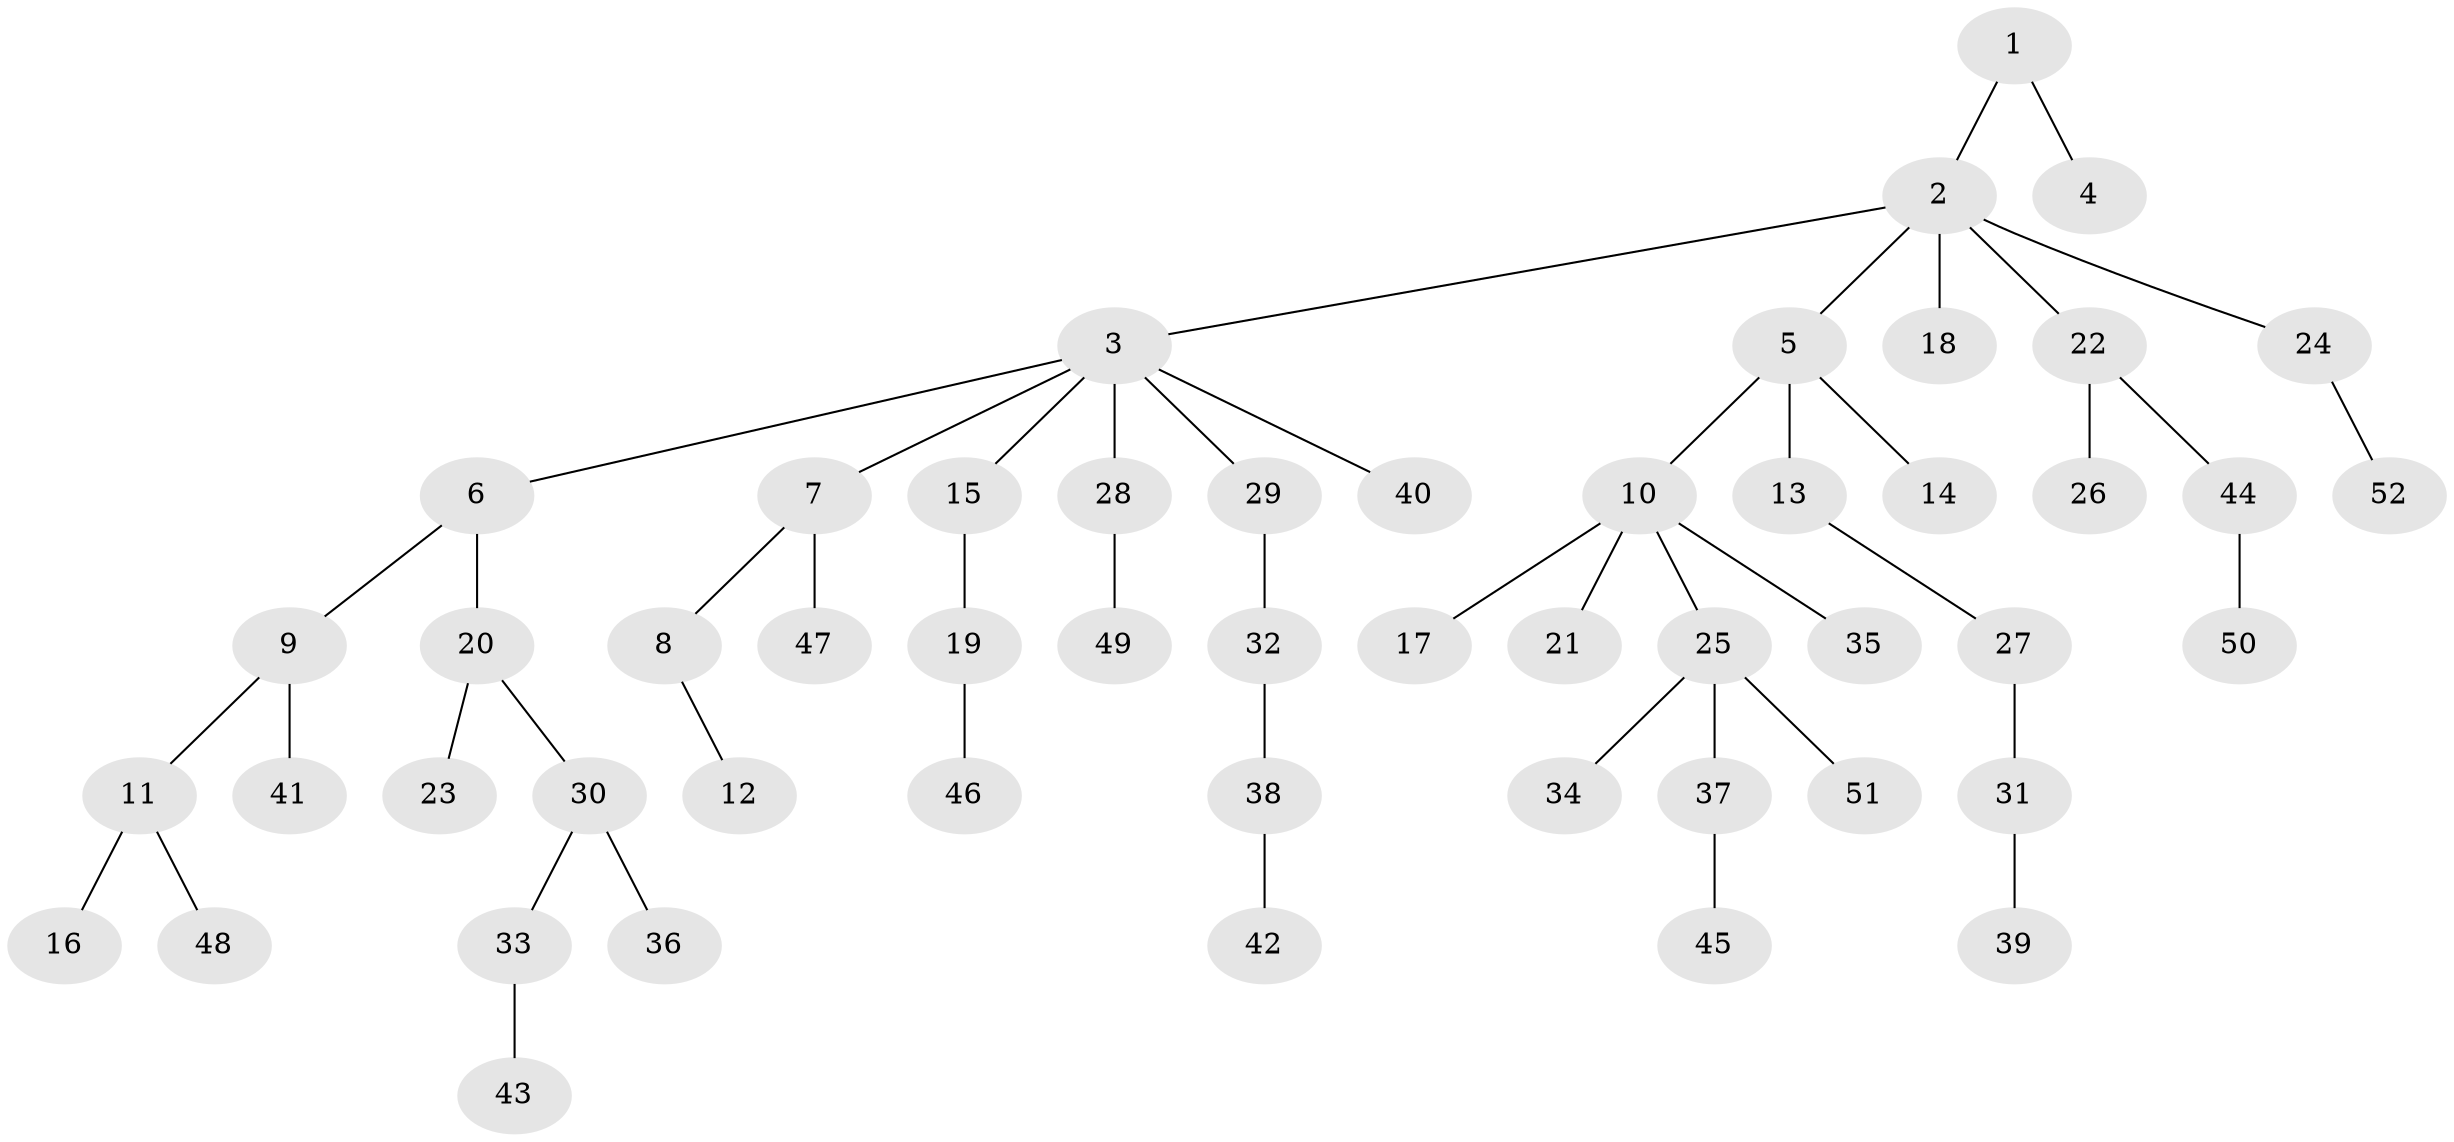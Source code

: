 // coarse degree distribution, {2: 0.1388888888888889, 6: 0.027777777777777776, 7: 0.027777777777777776, 1: 0.6111111111111112, 4: 0.1111111111111111, 3: 0.08333333333333333}
// Generated by graph-tools (version 1.1) at 2025/52/02/27/25 19:52:13]
// undirected, 52 vertices, 51 edges
graph export_dot {
graph [start="1"]
  node [color=gray90,style=filled];
  1;
  2;
  3;
  4;
  5;
  6;
  7;
  8;
  9;
  10;
  11;
  12;
  13;
  14;
  15;
  16;
  17;
  18;
  19;
  20;
  21;
  22;
  23;
  24;
  25;
  26;
  27;
  28;
  29;
  30;
  31;
  32;
  33;
  34;
  35;
  36;
  37;
  38;
  39;
  40;
  41;
  42;
  43;
  44;
  45;
  46;
  47;
  48;
  49;
  50;
  51;
  52;
  1 -- 2;
  1 -- 4;
  2 -- 3;
  2 -- 5;
  2 -- 18;
  2 -- 22;
  2 -- 24;
  3 -- 6;
  3 -- 7;
  3 -- 15;
  3 -- 28;
  3 -- 29;
  3 -- 40;
  5 -- 10;
  5 -- 13;
  5 -- 14;
  6 -- 9;
  6 -- 20;
  7 -- 8;
  7 -- 47;
  8 -- 12;
  9 -- 11;
  9 -- 41;
  10 -- 17;
  10 -- 21;
  10 -- 25;
  10 -- 35;
  11 -- 16;
  11 -- 48;
  13 -- 27;
  15 -- 19;
  19 -- 46;
  20 -- 23;
  20 -- 30;
  22 -- 26;
  22 -- 44;
  24 -- 52;
  25 -- 34;
  25 -- 37;
  25 -- 51;
  27 -- 31;
  28 -- 49;
  29 -- 32;
  30 -- 33;
  30 -- 36;
  31 -- 39;
  32 -- 38;
  33 -- 43;
  37 -- 45;
  38 -- 42;
  44 -- 50;
}
